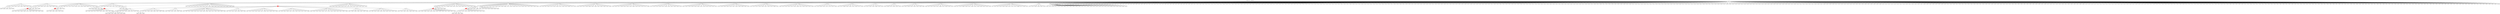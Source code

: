 digraph g {
	"55" -> "56";
	"56" [label="24"];
	"52" -> "53";
	"53" [color=indianred1, style=filled, label="20"];
	"51" -> "52";
	"52" [label="26"];
	"44" -> "45";
	"45" [color=indianred1, style=filled, label="33"];
	"43" -> "44";
	"44" [label="16"];
	"38" -> "39";
	"39" [label="21"];
	"33" -> "34";
	"34" [color=indianred1, style=filled, label="46"];
	"32" -> "33";
	"33" [label="41"];
	"22" -> "23";
	"23" [label="45"];
	"19" -> "20";
	"20" [label="35"];
	"14" -> "15";
	"15" [label="37"];
	"14" -> "16";
	"16" [label="2"];
	"14" -> "17";
	"17" [label="47"];
	"14" -> "18";
	"18" [label="28"];
	"14" -> "19";
	"19" [label="7"];
	"14" -> "21";
	"21" [label="22"];
	"14" -> "22";
	"22" [label="11"];
	"14" -> "24";
	"24" [label="42"];
	"14" -> "25";
	"25" [label="3"];
	"14" -> "26";
	"26" [label="10"];
	"14" -> "27";
	"27" [label="29"];
	"13" -> "14";
	"14" [color=indianred1, style=filled, label="12"];
	"7" -> "8";
	"8" [color=indianred1, style=filled, label="36"];
	"6" -> "7";
	"7" [label="30"];
	"3" -> "4";
	"4" [label="14"];
	"2" -> "3";
	"3" [color=indianred1, style=filled, label="1"];
	"1" -> "2";
	"2" [label="40"];
	"1" -> "5";
	"5" [label="18"];
	"0" -> "1";
	"1" [label="1"];
	"0" -> "6";
	"6" [label="36"];
	"0" -> "9";
	"9" [label="43"];
	"0" -> "10";
	"10" [label="6"];
	"0" -> "11";
	"11" [label="17"];
	"0" -> "12";
	"12" [label="49"];
	"0" -> "13";
	"13" [label="12"];
	"0" -> "28";
	"28" [label="34"];
	"0" -> "29";
	"29" [label="15"];
	"0" -> "30";
	"30" [label="44"];
	"0" -> "31";
	"31" [label="4"];
	"0" -> "32";
	"32" [label="46"];
	"0" -> "35";
	"35" [label="50"];
	"0" -> "36";
	"36" [label="38"];
	"0" -> "37";
	"37" [label="8"];
	"0" -> "38";
	"38" [label="31"];
	"0" -> "40";
	"40" [label="48"];
	"0" -> "41";
	"41" [label="5"];
	"0" -> "42";
	"42" [label="23"];
	"0" -> "43";
	"43" [label="33"];
	"0" -> "46";
	"46" [label="27"];
	"0" -> "47";
	"47" [label="9"];
	"0" -> "48";
	"48" [label="39"];
	"0" -> "49";
	"49" [label="32"];
	"0" -> "50";
	"50" [label="19"];
	"0" -> "51";
	"51" [label="20"];
	"0" -> "54";
	"54" [label="25"];
	"0" -> "55";
	"55" [label="13"];
	"0" [label="germline"];
	"47" -> "cell1";
	"cell1" [shape=box];
	"21" -> "cell2";
	"cell2" [shape=box];
	"6" -> "cell3";
	"cell3" [shape=box];
	"37" -> "cell4";
	"cell4" [shape=box];
	"22" -> "cell5";
	"cell5" [shape=box];
	"19" -> "cell6";
	"cell6" [shape=box];
	"0" -> "cell7";
	"cell7" [shape=box];
	"26" -> "cell8";
	"cell8" [shape=box];
	"1" -> "cell9";
	"cell9" [shape=box];
	"0" -> "cell10";
	"cell10" [shape=box];
	"0" -> "cell11";
	"cell11" [shape=box];
	"0" -> "cell12";
	"cell12" [shape=box];
	"0" -> "cell13";
	"cell13" [shape=box];
	"0" -> "cell14";
	"cell14" [shape=box];
	"0" -> "cell15";
	"cell15" [shape=box];
	"0" -> "cell16";
	"cell16" [shape=box];
	"0" -> "cell17";
	"cell17" [shape=box];
	"0" -> "cell18";
	"cell18" [shape=box];
	"16" -> "cell19";
	"cell19" [shape=box];
	"0" -> "cell20";
	"cell20" [shape=box];
	"35" -> "cell21";
	"cell21" [shape=box];
	"9" -> "cell22";
	"cell22" [shape=box];
	"0" -> "cell23";
	"cell23" [shape=box];
	"17" -> "cell24";
	"cell24" [shape=box];
	"0" -> "cell25";
	"cell25" [shape=box];
	"0" -> "cell26";
	"cell26" [shape=box];
	"0" -> "cell27";
	"cell27" [shape=box];
	"0" -> "cell28";
	"cell28" [shape=box];
	"16" -> "cell29";
	"cell29" [shape=box];
	"49" -> "cell30";
	"cell30" [shape=box];
	"0" -> "cell31";
	"cell31" [shape=box];
	"0" -> "cell32";
	"cell32" [shape=box];
	"0" -> "cell33";
	"cell33" [shape=box];
	"47" -> "cell34";
	"cell34" [shape=box];
	"33" -> "cell35";
	"cell35" [shape=box];
	"2" -> "cell36";
	"cell36" [shape=box];
	"0" -> "cell37";
	"cell37" [shape=box];
	"38" -> "cell38";
	"cell38" [shape=box];
	"21" -> "cell39";
	"cell39" [shape=box];
	"0" -> "cell40";
	"cell40" [shape=box];
	"6" -> "cell41";
	"cell41" [shape=box];
	"18" -> "cell42";
	"cell42" [shape=box];
	"17" -> "cell43";
	"cell43" [shape=box];
	"0" -> "cell44";
	"cell44" [shape=box];
	"0" -> "cell45";
	"cell45" [shape=box];
	"42" -> "cell46";
	"cell46" [shape=box];
	"0" -> "cell47";
	"cell47" [shape=box];
	"0" -> "cell48";
	"cell48" [shape=box];
	"9" -> "cell49";
	"cell49" [shape=box];
	"0" -> "cell50";
	"cell50" [shape=box];
	"30" -> "cell51";
	"cell51" [shape=box];
	"36" -> "cell52";
	"cell52" [shape=box];
	"0" -> "cell53";
	"cell53" [shape=box];
	"0" -> "cell54";
	"cell54" [shape=box];
	"32" -> "cell55";
	"cell55" [shape=box];
	"46" -> "cell56";
	"cell56" [shape=box];
	"0" -> "cell57";
	"cell57" [shape=box];
	"22" -> "cell58";
	"cell58" [shape=box];
	"53" -> "cell59";
	"cell59" [shape=box];
	"34" -> "cell60";
	"cell60" [shape=box];
	"1" -> "cell61";
	"cell61" [shape=box];
	"0" -> "cell62";
	"cell62" [shape=box];
	"0" -> "cell63";
	"cell63" [shape=box];
	"0" -> "cell64";
	"cell64" [shape=box];
	"26" -> "cell65";
	"cell65" [shape=box];
	"0" -> "cell66";
	"cell66" [shape=box];
	"47" -> "cell67";
	"cell67" [shape=box];
	"0" -> "cell68";
	"cell68" [shape=box];
	"31" -> "cell69";
	"cell69" [shape=box];
	"54" -> "cell70";
	"cell70" [shape=box];
	"46" -> "cell71";
	"cell71" [shape=box];
	"0" -> "cell72";
	"cell72" [shape=box];
	"0" -> "cell73";
	"cell73" [shape=box];
	"0" -> "cell74";
	"cell74" [shape=box];
	"50" -> "cell75";
	"cell75" [shape=box];
	"0" -> "cell76";
	"cell76" [shape=box];
	"0" -> "cell77";
	"cell77" [shape=box];
	"0" -> "cell78";
	"cell78" [shape=box];
	"0" -> "cell79";
	"cell79" [shape=box];
	"0" -> "cell80";
	"cell80" [shape=box];
	"48" -> "cell81";
	"cell81" [shape=box];
	"0" -> "cell82";
	"cell82" [shape=box];
	"11" -> "cell83";
	"cell83" [shape=box];
	"0" -> "cell84";
	"cell84" [shape=box];
	"0" -> "cell85";
	"cell85" [shape=box];
	"43" -> "cell86";
	"cell86" [shape=box];
	"6" -> "cell87";
	"cell87" [shape=box];
	"32" -> "cell88";
	"cell88" [shape=box];
	"34" -> "cell89";
	"cell89" [shape=box];
	"43" -> "cell90";
	"cell90" [shape=box];
	"9" -> "cell91";
	"cell91" [shape=box];
	"42" -> "cell92";
	"cell92" [shape=box];
	"0" -> "cell93";
	"cell93" [shape=box];
	"0" -> "cell94";
	"cell94" [shape=box];
	"0" -> "cell95";
	"cell95" [shape=box];
	"0" -> "cell96";
	"cell96" [shape=box];
	"0" -> "cell97";
	"cell97" [shape=box];
	"0" -> "cell98";
	"cell98" [shape=box];
	"0" -> "cell99";
	"cell99" [shape=box];
	"35" -> "cell100";
	"cell100" [shape=box];
	"0" -> "cell101";
	"cell101" [shape=box];
	"45" -> "cell102";
	"cell102" [shape=box];
	"0" -> "cell103";
	"cell103" [shape=box];
	"0" -> "cell104";
	"cell104" [shape=box];
	"5" -> "cell105";
	"cell105" [shape=box];
	"29" -> "cell106";
	"cell106" [shape=box];
	"0" -> "cell107";
	"cell107" [shape=box];
	"41" -> "cell108";
	"cell108" [shape=box];
	"31" -> "cell109";
	"cell109" [shape=box];
	"0" -> "cell110";
	"cell110" [shape=box];
	"0" -> "cell111";
	"cell111" [shape=box];
	"0" -> "cell112";
	"cell112" [shape=box];
	"18" -> "cell113";
	"cell113" [shape=box];
	"0" -> "cell114";
	"cell114" [shape=box];
	"9" -> "cell115";
	"cell115" [shape=box];
	"9" -> "cell116";
	"cell116" [shape=box];
	"36" -> "cell117";
	"cell117" [shape=box];
	"46" -> "cell118";
	"cell118" [shape=box];
	"0" -> "cell119";
	"cell119" [shape=box];
	"30" -> "cell120";
	"cell120" [shape=box];
	"0" -> "cell121";
	"cell121" [shape=box];
	"49" -> "cell122";
	"cell122" [shape=box];
	"48" -> "cell123";
	"cell123" [shape=box];
	"0" -> "cell124";
	"cell124" [shape=box];
	"0" -> "cell125";
	"cell125" [shape=box];
	"32" -> "cell126";
	"cell126" [shape=box];
	"0" -> "cell127";
	"cell127" [shape=box];
	"17" -> "cell128";
	"cell128" [shape=box];
	"3" -> "cell129";
	"cell129" [shape=box];
	"27" -> "cell130";
	"cell130" [shape=box];
	"1" -> "cell131";
	"cell131" [shape=box];
	"0" -> "cell132";
	"cell132" [shape=box];
	"54" -> "cell133";
	"cell133" [shape=box];
	"44" -> "cell134";
	"cell134" [shape=box];
	"0" -> "cell135";
	"cell135" [shape=box];
	"7" -> "cell136";
	"cell136" [shape=box];
	"0" -> "cell137";
	"cell137" [shape=box];
	"0" -> "cell138";
	"cell138" [shape=box];
	"0" -> "cell139";
	"cell139" [shape=box];
	"0" -> "cell140";
	"cell140" [shape=box];
	"43" -> "cell141";
	"cell141" [shape=box];
	"0" -> "cell142";
	"cell142" [shape=box];
	"0" -> "cell143";
	"cell143" [shape=box];
	"27" -> "cell144";
	"cell144" [shape=box];
	"0" -> "cell145";
	"cell145" [shape=box];
	"0" -> "cell146";
	"cell146" [shape=box];
	"19" -> "cell147";
	"cell147" [shape=box];
	"5" -> "cell148";
	"cell148" [shape=box];
	"18" -> "cell149";
	"cell149" [shape=box];
	"0" -> "cell150";
	"cell150" [shape=box];
	"0" -> "cell151";
	"cell151" [shape=box];
	"54" -> "cell152";
	"cell152" [shape=box];
	"2" -> "cell153";
	"cell153" [shape=box];
	"0" -> "cell154";
	"cell154" [shape=box];
	"0" -> "cell155";
	"cell155" [shape=box];
	"34" -> "cell156";
	"cell156" [shape=box];
	"0" -> "cell157";
	"cell157" [shape=box];
	"0" -> "cell158";
	"cell158" [shape=box];
	"39" -> "cell159";
	"cell159" [shape=box];
	"0" -> "cell160";
	"cell160" [shape=box];
	"0" -> "cell161";
	"cell161" [shape=box];
	"0" -> "cell162";
	"cell162" [shape=box];
	"24" -> "cell163";
	"cell163" [shape=box];
	"26" -> "cell164";
	"cell164" [shape=box];
	"0" -> "cell165";
	"cell165" [shape=box];
	"0" -> "cell166";
	"cell166" [shape=box];
	"42" -> "cell167";
	"cell167" [shape=box];
	"0" -> "cell168";
	"cell168" [shape=box];
	"49" -> "cell169";
	"cell169" [shape=box];
	"12" -> "cell170";
	"cell170" [shape=box];
	"43" -> "cell171";
	"cell171" [shape=box];
	"34" -> "cell172";
	"cell172" [shape=box];
	"0" -> "cell173";
	"cell173" [shape=box];
	"0" -> "cell174";
	"cell174" [shape=box];
	"0" -> "cell175";
	"cell175" [shape=box];
	"0" -> "cell176";
	"cell176" [shape=box];
	"6" -> "cell177";
	"cell177" [shape=box];
	"0" -> "cell178";
	"cell178" [shape=box];
	"0" -> "cell179";
	"cell179" [shape=box];
	"0" -> "cell180";
	"cell180" [shape=box];
	"37" -> "cell181";
	"cell181" [shape=box];
	"0" -> "cell182";
	"cell182" [shape=box];
	"0" -> "cell183";
	"cell183" [shape=box];
	"0" -> "cell184";
	"cell184" [shape=box];
	"0" -> "cell185";
	"cell185" [shape=box];
	"23" -> "cell186";
	"cell186" [shape=box];
	"3" -> "cell187";
	"cell187" [shape=box];
	"12" -> "cell188";
	"cell188" [shape=box];
	"32" -> "cell189";
	"cell189" [shape=box];
	"53" -> "cell190";
	"cell190" [shape=box];
	"22" -> "cell191";
	"cell191" [shape=box];
	"47" -> "cell192";
	"cell192" [shape=box];
	"0" -> "cell193";
	"cell193" [shape=box];
	"12" -> "cell194";
	"cell194" [shape=box];
	"0" -> "cell195";
	"cell195" [shape=box];
	"33" -> "cell196";
	"cell196" [shape=box];
	"50" -> "cell197";
	"cell197" [shape=box];
	"0" -> "cell198";
	"cell198" [shape=box];
	"56" -> "cell199";
	"cell199" [shape=box];
	"0" -> "cell200";
	"cell200" [shape=box];
	"0" -> "cell201";
	"cell201" [shape=box];
	"38" -> "cell202";
	"cell202" [shape=box];
	"31" -> "cell203";
	"cell203" [shape=box];
	"42" -> "cell204";
	"cell204" [shape=box];
	"0" -> "cell205";
	"cell205" [shape=box];
	"23" -> "cell206";
	"cell206" [shape=box];
	"0" -> "cell207";
	"cell207" [shape=box];
	"0" -> "cell208";
	"cell208" [shape=box];
	"0" -> "cell209";
	"cell209" [shape=box];
	"0" -> "cell210";
	"cell210" [shape=box];
	"16" -> "cell211";
	"cell211" [shape=box];
	"5" -> "cell212";
	"cell212" [shape=box];
	"0" -> "cell213";
	"cell213" [shape=box];
	"8" -> "cell214";
	"cell214" [shape=box];
	"34" -> "cell215";
	"cell215" [shape=box];
	"0" -> "cell216";
	"cell216" [shape=box];
	"55" -> "cell217";
	"cell217" [shape=box];
	"43" -> "cell218";
	"cell218" [shape=box];
	"0" -> "cell219";
	"cell219" [shape=box];
	"0" -> "cell220";
	"cell220" [shape=box];
	"0" -> "cell221";
	"cell221" [shape=box];
	"15" -> "cell222";
	"cell222" [shape=box];
	"0" -> "cell223";
	"cell223" [shape=box];
	"0" -> "cell224";
	"cell224" [shape=box];
	"17" -> "cell225";
	"cell225" [shape=box];
	"0" -> "cell226";
	"cell226" [shape=box];
	"30" -> "cell227";
	"cell227" [shape=box];
	"0" -> "cell228";
	"cell228" [shape=box];
	"0" -> "cell229";
	"cell229" [shape=box];
	"0" -> "cell230";
	"cell230" [shape=box];
	"0" -> "cell231";
	"cell231" [shape=box];
	"41" -> "cell232";
	"cell232" [shape=box];
	"0" -> "cell233";
	"cell233" [shape=box];
	"54" -> "cell234";
	"cell234" [shape=box];
	"0" -> "cell235";
	"cell235" [shape=box];
	"0" -> "cell236";
	"cell236" [shape=box];
	"0" -> "cell237";
	"cell237" [shape=box];
	"0" -> "cell238";
	"cell238" [shape=box];
	"0" -> "cell239";
	"cell239" [shape=box];
	"38" -> "cell240";
	"cell240" [shape=box];
	"25" -> "cell241";
	"cell241" [shape=box];
	"0" -> "cell242";
	"cell242" [shape=box];
	"38" -> "cell243";
	"cell243" [shape=box];
	"19" -> "cell244";
	"cell244" [shape=box];
	"0" -> "cell245";
	"cell245" [shape=box];
	"0" -> "cell246";
	"cell246" [shape=box];
	"42" -> "cell247";
	"cell247" [shape=box];
	"9" -> "cell248";
	"cell248" [shape=box];
	"0" -> "cell249";
	"cell249" [shape=box];
	"56" -> "cell250";
	"cell250" [shape=box];
	"21" -> "cell251";
	"cell251" [shape=box];
	"28" -> "cell252";
	"cell252" [shape=box];
	"42" -> "cell253";
	"cell253" [shape=box];
	"30" -> "cell254";
	"cell254" [shape=box];
	"0" -> "cell255";
	"cell255" [shape=box];
	"0" -> "cell256";
	"cell256" [shape=box];
	"28" -> "cell257";
	"cell257" [shape=box];
	"11" -> "cell258";
	"cell258" [shape=box];
	"0" -> "cell259";
	"cell259" [shape=box];
	"25" -> "cell260";
	"cell260" [shape=box];
	"0" -> "cell261";
	"cell261" [shape=box];
	"0" -> "cell262";
	"cell262" [shape=box];
	"0" -> "cell263";
	"cell263" [shape=box];
	"15" -> "cell264";
	"cell264" [shape=box];
	"0" -> "cell265";
	"cell265" [shape=box];
	"10" -> "cell266";
	"cell266" [shape=box];
	"13" -> "cell267";
	"cell267" [shape=box];
	"0" -> "cell268";
	"cell268" [shape=box];
	"41" -> "cell269";
	"cell269" [shape=box];
	"53" -> "cell270";
	"cell270" [shape=box];
	"49" -> "cell271";
	"cell271" [shape=box];
	"0" -> "cell272";
	"cell272" [shape=box];
	"0" -> "cell273";
	"cell273" [shape=box];
	"42" -> "cell274";
	"cell274" [shape=box];
	"0" -> "cell275";
	"cell275" [shape=box];
	"0" -> "cell276";
	"cell276" [shape=box];
	"11" -> "cell277";
	"cell277" [shape=box];
	"3" -> "cell278";
	"cell278" [shape=box];
	"51" -> "cell279";
	"cell279" [shape=box];
	"0" -> "cell280";
	"cell280" [shape=box];
	"32" -> "cell281";
	"cell281" [shape=box];
	"28" -> "cell282";
	"cell282" [shape=box];
	"49" -> "cell283";
	"cell283" [shape=box];
	"0" -> "cell284";
	"cell284" [shape=box];
	"21" -> "cell285";
	"cell285" [shape=box];
	"0" -> "cell286";
	"cell286" [shape=box];
	"0" -> "cell287";
	"cell287" [shape=box];
	"25" -> "cell288";
	"cell288" [shape=box];
	"0" -> "cell289";
	"cell289" [shape=box];
	"50" -> "cell290";
	"cell290" [shape=box];
	"27" -> "cell291";
	"cell291" [shape=box];
	"0" -> "cell292";
	"cell292" [shape=box];
	"0" -> "cell293";
	"cell293" [shape=box];
	"40" -> "cell294";
	"cell294" [shape=box];
	"46" -> "cell295";
	"cell295" [shape=box];
	"6" -> "cell296";
	"cell296" [shape=box];
	"23" -> "cell297";
	"cell297" [shape=box];
	"0" -> "cell298";
	"cell298" [shape=box];
	"9" -> "cell299";
	"cell299" [shape=box];
	"0" -> "cell300";
	"cell300" [shape=box];
	"31" -> "cell301";
	"cell301" [shape=box];
	"32" -> "cell302";
	"cell302" [shape=box];
	"28" -> "cell303";
	"cell303" [shape=box];
	"30" -> "cell304";
	"cell304" [shape=box];
	"0" -> "cell305";
	"cell305" [shape=box];
	"0" -> "cell306";
	"cell306" [shape=box];
	"0" -> "cell307";
	"cell307" [shape=box];
	"0" -> "cell308";
	"cell308" [shape=box];
	"26" -> "cell309";
	"cell309" [shape=box];
	"0" -> "cell310";
	"cell310" [shape=box];
	"0" -> "cell311";
	"cell311" [shape=box];
	"0" -> "cell312";
	"cell312" [shape=box];
	"0" -> "cell313";
	"cell313" [shape=box];
	"33" -> "cell314";
	"cell314" [shape=box];
	"0" -> "cell315";
	"cell315" [shape=box];
	"0" -> "cell316";
	"cell316" [shape=box];
	"0" -> "cell317";
	"cell317" [shape=box];
	"0" -> "cell318";
	"cell318" [shape=box];
	"0" -> "cell319";
	"cell319" [shape=box];
	"55" -> "cell320";
	"cell320" [shape=box];
	"30" -> "cell321";
	"cell321" [shape=box];
	"0" -> "cell322";
	"cell322" [shape=box];
	"0" -> "cell323";
	"cell323" [shape=box];
	"13" -> "cell324";
	"cell324" [shape=box];
	"0" -> "cell325";
	"cell325" [shape=box];
	"28" -> "cell326";
	"cell326" [shape=box];
	"0" -> "cell327";
	"cell327" [shape=box];
	"0" -> "cell328";
	"cell328" [shape=box];
	"10" -> "cell329";
	"cell329" [shape=box];
	"0" -> "cell330";
	"cell330" [shape=box];
	"15" -> "cell331";
	"cell331" [shape=box];
	"0" -> "cell332";
	"cell332" [shape=box];
	"36" -> "cell333";
	"cell333" [shape=box];
	"0" -> "cell334";
	"cell334" [shape=box];
	"0" -> "cell335";
	"cell335" [shape=box];
	"52" -> "cell336";
	"cell336" [shape=box];
	"1" -> "cell337";
	"cell337" [shape=box];
	"0" -> "cell338";
	"cell338" [shape=box];
	"0" -> "cell339";
	"cell339" [shape=box];
	"0" -> "cell340";
	"cell340" [shape=box];
	"27" -> "cell341";
	"cell341" [shape=box];
	"0" -> "cell342";
	"cell342" [shape=box];
	"0" -> "cell343";
	"cell343" [shape=box];
	"0" -> "cell344";
	"cell344" [shape=box];
	"0" -> "cell345";
	"cell345" [shape=box];
	"0" -> "cell346";
	"cell346" [shape=box];
	"13" -> "cell347";
	"cell347" [shape=box];
	"0" -> "cell348";
	"cell348" [shape=box];
	"47" -> "cell349";
	"cell349" [shape=box];
	"12" -> "cell350";
	"cell350" [shape=box];
	"8" -> "cell351";
	"cell351" [shape=box];
	"37" -> "cell352";
	"cell352" [shape=box];
	"50" -> "cell353";
	"cell353" [shape=box];
	"0" -> "cell354";
	"cell354" [shape=box];
	"0" -> "cell355";
	"cell355" [shape=box];
	"26" -> "cell356";
	"cell356" [shape=box];
	"0" -> "cell357";
	"cell357" [shape=box];
	"46" -> "cell358";
	"cell358" [shape=box];
	"0" -> "cell359";
	"cell359" [shape=box];
	"0" -> "cell360";
	"cell360" [shape=box];
	"0" -> "cell361";
	"cell361" [shape=box];
	"36" -> "cell362";
	"cell362" [shape=box];
	"27" -> "cell363";
	"cell363" [shape=box];
	"43" -> "cell364";
	"cell364" [shape=box];
	"0" -> "cell365";
	"cell365" [shape=box];
	"3" -> "cell366";
	"cell366" [shape=box];
	"0" -> "cell367";
	"cell367" [shape=box];
	"11" -> "cell368";
	"cell368" [shape=box];
	"0" -> "cell369";
	"cell369" [shape=box];
	"22" -> "cell370";
	"cell370" [shape=box];
	"0" -> "cell371";
	"cell371" [shape=box];
	"0" -> "cell372";
	"cell372" [shape=box];
	"12" -> "cell373";
	"cell373" [shape=box];
	"31" -> "cell374";
	"cell374" [shape=box];
	"1" -> "cell375";
	"cell375" [shape=box];
	"0" -> "cell376";
	"cell376" [shape=box];
	"9" -> "cell377";
	"cell377" [shape=box];
	"11" -> "cell378";
	"cell378" [shape=box];
	"7" -> "cell379";
	"cell379" [shape=box];
	"0" -> "cell380";
	"cell380" [shape=box];
	"0" -> "cell381";
	"cell381" [shape=box];
	"16" -> "cell382";
	"cell382" [shape=box];
	"48" -> "cell383";
	"cell383" [shape=box];
	"0" -> "cell384";
	"cell384" [shape=box];
	"0" -> "cell385";
	"cell385" [shape=box];
	"0" -> "cell386";
	"cell386" [shape=box];
	"31" -> "cell387";
	"cell387" [shape=box];
	"51" -> "cell388";
	"cell388" [shape=box];
	"6" -> "cell389";
	"cell389" [shape=box];
	"6" -> "cell390";
	"cell390" [shape=box];
	"0" -> "cell391";
	"cell391" [shape=box];
	"36" -> "cell392";
	"cell392" [shape=box];
	"47" -> "cell393";
	"cell393" [shape=box];
	"11" -> "cell394";
	"cell394" [shape=box];
	"51" -> "cell395";
	"cell395" [shape=box];
	"0" -> "cell396";
	"cell396" [shape=box];
	"0" -> "cell397";
	"cell397" [shape=box];
	"8" -> "cell398";
	"cell398" [shape=box];
	"1" -> "cell399";
	"cell399" [shape=box];
	"0" -> "cell400";
	"cell400" [shape=box];
	"0" -> "cell401";
	"cell401" [shape=box];
	"36" -> "cell402";
	"cell402" [shape=box];
	"31" -> "cell403";
	"cell403" [shape=box];
	"54" -> "cell404";
	"cell404" [shape=box];
	"0" -> "cell405";
	"cell405" [shape=box];
	"39" -> "cell406";
	"cell406" [shape=box];
	"35" -> "cell407";
	"cell407" [shape=box];
	"8" -> "cell408";
	"cell408" [shape=box];
	"0" -> "cell409";
	"cell409" [shape=box];
	"0" -> "cell410";
	"cell410" [shape=box];
	"21" -> "cell411";
	"cell411" [shape=box];
	"0" -> "cell412";
	"cell412" [shape=box];
	"34" -> "cell413";
	"cell413" [shape=box];
	"0" -> "cell414";
	"cell414" [shape=box];
	"0" -> "cell415";
	"cell415" [shape=box];
	"0" -> "cell416";
	"cell416" [shape=box];
	"31" -> "cell417";
	"cell417" [shape=box];
	"0" -> "cell418";
	"cell418" [shape=box];
	"0" -> "cell419";
	"cell419" [shape=box];
	"32" -> "cell420";
	"cell420" [shape=box];
	"32" -> "cell421";
	"cell421" [shape=box];
	"0" -> "cell422";
	"cell422" [shape=box];
	"0" -> "cell423";
	"cell423" [shape=box];
	"0" -> "cell424";
	"cell424" [shape=box];
	"0" -> "cell425";
	"cell425" [shape=box];
	"0" -> "cell426";
	"cell426" [shape=box];
	"0" -> "cell427";
	"cell427" [shape=box];
	"17" -> "cell428";
	"cell428" [shape=box];
	"18" -> "cell429";
	"cell429" [shape=box];
	"0" -> "cell430";
	"cell430" [shape=box];
	"0" -> "cell431";
	"cell431" [shape=box];
	"34" -> "cell432";
	"cell432" [shape=box];
	"11" -> "cell433";
	"cell433" [shape=box];
	"0" -> "cell434";
	"cell434" [shape=box];
	"0" -> "cell435";
	"cell435" [shape=box];
	"0" -> "cell436";
	"cell436" [shape=box];
	"0" -> "cell437";
	"cell437" [shape=box];
	"11" -> "cell438";
	"cell438" [shape=box];
	"0" -> "cell439";
	"cell439" [shape=box];
	"0" -> "cell440";
	"cell440" [shape=box];
	"0" -> "cell441";
	"cell441" [shape=box];
	"0" -> "cell442";
	"cell442" [shape=box];
	"0" -> "cell443";
	"cell443" [shape=box];
	"47" -> "cell444";
	"cell444" [shape=box];
	"0" -> "cell445";
	"cell445" [shape=box];
	"0" -> "cell446";
	"cell446" [shape=box];
	"0" -> "cell447";
	"cell447" [shape=box];
	"41" -> "cell448";
	"cell448" [shape=box];
	"0" -> "cell449";
	"cell449" [shape=box];
	"0" -> "cell450";
	"cell450" [shape=box];
	"0" -> "cell451";
	"cell451" [shape=box];
	"0" -> "cell452";
	"cell452" [shape=box];
	"0" -> "cell453";
	"cell453" [shape=box];
	"6" -> "cell454";
	"cell454" [shape=box];
	"16" -> "cell455";
	"cell455" [shape=box];
	"23" -> "cell456";
	"cell456" [shape=box];
	"0" -> "cell457";
	"cell457" [shape=box];
	"18" -> "cell458";
	"cell458" [shape=box];
	"29" -> "cell459";
	"cell459" [shape=box];
	"0" -> "cell460";
	"cell460" [shape=box];
	"10" -> "cell461";
	"cell461" [shape=box];
	"37" -> "cell462";
	"cell462" [shape=box];
	"0" -> "cell463";
	"cell463" [shape=box];
	"0" -> "cell464";
	"cell464" [shape=box];
	"3" -> "cell465";
	"cell465" [shape=box];
	"22" -> "cell466";
	"cell466" [shape=box];
	"0" -> "cell467";
	"cell467" [shape=box];
	"54" -> "cell468";
	"cell468" [shape=box];
	"34" -> "cell469";
	"cell469" [shape=box];
	"16" -> "cell470";
	"cell470" [shape=box];
	"18" -> "cell471";
	"cell471" [shape=box];
	"21" -> "cell472";
	"cell472" [shape=box];
	"43" -> "cell473";
	"cell473" [shape=box];
	"47" -> "cell474";
	"cell474" [shape=box];
	"0" -> "cell475";
	"cell475" [shape=box];
	"51" -> "cell476";
	"cell476" [shape=box];
	"47" -> "cell477";
	"cell477" [shape=box];
	"0" -> "cell478";
	"cell478" [shape=box];
	"0" -> "cell479";
	"cell479" [shape=box];
	"0" -> "cell480";
	"cell480" [shape=box];
	"24" -> "cell481";
	"cell481" [shape=box];
	"0" -> "cell482";
	"cell482" [shape=box];
	"0" -> "cell483";
	"cell483" [shape=box];
	"8" -> "cell484";
	"cell484" [shape=box];
	"0" -> "cell485";
	"cell485" [shape=box];
	"11" -> "cell486";
	"cell486" [shape=box];
	"0" -> "cell487";
	"cell487" [shape=box];
	"48" -> "cell488";
	"cell488" [shape=box];
	"49" -> "cell489";
	"cell489" [shape=box];
	"41" -> "cell490";
	"cell490" [shape=box];
	"0" -> "cell491";
	"cell491" [shape=box];
	"0" -> "cell492";
	"cell492" [shape=box];
	"8" -> "cell493";
	"cell493" [shape=box];
	"50" -> "cell494";
	"cell494" [shape=box];
	"0" -> "cell495";
	"cell495" [shape=box];
	"53" -> "cell496";
	"cell496" [shape=box];
	"32" -> "cell497";
	"cell497" [shape=box];
	"37" -> "cell498";
	"cell498" [shape=box];
	"10" -> "cell499";
	"cell499" [shape=box];
	"9" -> "cell500";
	"cell500" [shape=box];
	"15" -> "cell501";
	"cell501" [shape=box];
	"0" -> "cell502";
	"cell502" [shape=box];
	"26" -> "cell503";
	"cell503" [shape=box];
	"45" -> "cell504";
	"cell504" [shape=box];
	"8" -> "cell505";
	"cell505" [shape=box];
	"42" -> "cell506";
	"cell506" [shape=box];
	"0" -> "cell507";
	"cell507" [shape=box];
	"0" -> "cell508";
	"cell508" [shape=box];
	"18" -> "cell509";
	"cell509" [shape=box];
	"0" -> "cell510";
	"cell510" [shape=box];
	"0" -> "cell511";
	"cell511" [shape=box];
	"0" -> "cell512";
	"cell512" [shape=box];
	"21" -> "cell513";
	"cell513" [shape=box];
	"24" -> "cell514";
	"cell514" [shape=box];
	"0" -> "cell515";
	"cell515" [shape=box];
	"0" -> "cell516";
	"cell516" [shape=box];
	"0" -> "cell517";
	"cell517" [shape=box];
	"9" -> "cell518";
	"cell518" [shape=box];
	"0" -> "cell519";
	"cell519" [shape=box];
	"0" -> "cell520";
	"cell520" [shape=box];
	"0" -> "cell521";
	"cell521" [shape=box];
	"55" -> "cell522";
	"cell522" [shape=box];
	"13" -> "cell523";
	"cell523" [shape=box];
	"51" -> "cell524";
	"cell524" [shape=box];
	"17" -> "cell525";
	"cell525" [shape=box];
	"50" -> "cell526";
	"cell526" [shape=box];
	"52" -> "cell527";
	"cell527" [shape=box];
	"3" -> "cell528";
	"cell528" [shape=box];
	"10" -> "cell529";
	"cell529" [shape=box];
	"0" -> "cell530";
	"cell530" [shape=box];
	"34" -> "cell531";
	"cell531" [shape=box];
	"43" -> "cell532";
	"cell532" [shape=box];
	"41" -> "cell533";
	"cell533" [shape=box];
	"1" -> "cell534";
	"cell534" [shape=box];
	"50" -> "cell535";
	"cell535" [shape=box];
	"28" -> "cell536";
	"cell536" [shape=box];
	"0" -> "cell537";
	"cell537" [shape=box];
	"0" -> "cell538";
	"cell538" [shape=box];
	"0" -> "cell539";
	"cell539" [shape=box];
	"19" -> "cell540";
	"cell540" [shape=box];
	"0" -> "cell541";
	"cell541" [shape=box];
	"0" -> "cell542";
	"cell542" [shape=box];
	"0" -> "cell543";
	"cell543" [shape=box];
	"0" -> "cell544";
	"cell544" [shape=box];
	"0" -> "cell545";
	"cell545" [shape=box];
	"20" -> "cell546";
	"cell546" [shape=box];
	"46" -> "cell547";
	"cell547" [shape=box];
	"0" -> "cell548";
	"cell548" [shape=box];
	"0" -> "cell549";
	"cell549" [shape=box];
	"0" -> "cell550";
	"cell550" [shape=box];
	"0" -> "cell551";
	"cell551" [shape=box];
	"30" -> "cell552";
	"cell552" [shape=box];
	"16" -> "cell553";
	"cell553" [shape=box];
	"0" -> "cell554";
	"cell554" [shape=box];
	"0" -> "cell555";
	"cell555" [shape=box];
	"17" -> "cell556";
	"cell556" [shape=box];
	"0" -> "cell557";
	"cell557" [shape=box];
	"0" -> "cell558";
	"cell558" [shape=box];
	"46" -> "cell559";
	"cell559" [shape=box];
	"0" -> "cell560";
	"cell560" [shape=box];
	"3" -> "cell561";
	"cell561" [shape=box];
	"0" -> "cell562";
	"cell562" [shape=box];
	"32" -> "cell563";
	"cell563" [shape=box];
	"29" -> "cell564";
	"cell564" [shape=box];
	"53" -> "cell565";
	"cell565" [shape=box];
	"8" -> "cell566";
	"cell566" [shape=box];
	"45" -> "cell567";
	"cell567" [shape=box];
	"0" -> "cell568";
	"cell568" [shape=box];
	"26" -> "cell569";
	"cell569" [shape=box];
	"0" -> "cell570";
	"cell570" [shape=box];
	"0" -> "cell571";
	"cell571" [shape=box];
	"0" -> "cell572";
	"cell572" [shape=box];
	"0" -> "cell573";
	"cell573" [shape=box];
	"18" -> "cell574";
	"cell574" [shape=box];
	"0" -> "cell575";
	"cell575" [shape=box];
	"0" -> "cell576";
	"cell576" [shape=box];
	"0" -> "cell577";
	"cell577" [shape=box];
	"38" -> "cell578";
	"cell578" [shape=box];
	"0" -> "cell579";
	"cell579" [shape=box];
	"0" -> "cell580";
	"cell580" [shape=box];
	"0" -> "cell581";
	"cell581" [shape=box];
	"0" -> "cell582";
	"cell582" [shape=box];
	"6" -> "cell583";
	"cell583" [shape=box];
	"0" -> "cell584";
	"cell584" [shape=box];
	"0" -> "cell585";
	"cell585" [shape=box];
	"12" -> "cell586";
	"cell586" [shape=box];
	"0" -> "cell587";
	"cell587" [shape=box];
	"0" -> "cell588";
	"cell588" [shape=box];
	"43" -> "cell589";
	"cell589" [shape=box];
	"1" -> "cell590";
	"cell590" [shape=box];
	"1" -> "cell591";
	"cell591" [shape=box];
	"18" -> "cell592";
	"cell592" [shape=box];
	"0" -> "cell593";
	"cell593" [shape=box];
	"0" -> "cell594";
	"cell594" [shape=box];
	"0" -> "cell595";
	"cell595" [shape=box];
	"36" -> "cell596";
	"cell596" [shape=box];
	"0" -> "cell597";
	"cell597" [shape=box];
	"0" -> "cell598";
	"cell598" [shape=box];
	"0" -> "cell599";
	"cell599" [shape=box];
	"0" -> "cell600";
	"cell600" [shape=box];
	"0" -> "cell601";
	"cell601" [shape=box];
	"10" -> "cell602";
	"cell602" [shape=box];
	"4" -> "cell603";
	"cell603" [shape=box];
	"0" -> "cell604";
	"cell604" [shape=box];
	"39" -> "cell605";
	"cell605" [shape=box];
	"0" -> "cell606";
	"cell606" [shape=box];
	"0" -> "cell607";
	"cell607" [shape=box];
	"19" -> "cell608";
	"cell608" [shape=box];
	"0" -> "cell609";
	"cell609" [shape=box];
	"2" -> "cell610";
	"cell610" [shape=box];
	"52" -> "cell611";
	"cell611" [shape=box];
	"24" -> "cell612";
	"cell612" [shape=box];
	"0" -> "cell613";
	"cell613" [shape=box];
	"11" -> "cell614";
	"cell614" [shape=box];
	"0" -> "cell615";
	"cell615" [shape=box];
	"0" -> "cell616";
	"cell616" [shape=box];
	"1" -> "cell617";
	"cell617" [shape=box];
	"0" -> "cell618";
	"cell618" [shape=box];
	"0" -> "cell619";
	"cell619" [shape=box];
	"0" -> "cell620";
	"cell620" [shape=box];
	"0" -> "cell621";
	"cell621" [shape=box];
	"1" -> "cell622";
	"cell622" [shape=box];
	"54" -> "cell623";
	"cell623" [shape=box];
	"0" -> "cell624";
	"cell624" [shape=box];
	"9" -> "cell625";
	"cell625" [shape=box];
	"44" -> "cell626";
	"cell626" [shape=box];
	"28" -> "cell627";
	"cell627" [shape=box];
	"12" -> "cell628";
	"cell628" [shape=box];
	"16" -> "cell629";
	"cell629" [shape=box];
	"0" -> "cell630";
	"cell630" [shape=box];
	"12" -> "cell631";
	"cell631" [shape=box];
	"0" -> "cell632";
	"cell632" [shape=box];
	"12" -> "cell633";
	"cell633" [shape=box];
	"8" -> "cell634";
	"cell634" [shape=box];
	"0" -> "cell635";
	"cell635" [shape=box];
	"41" -> "cell636";
	"cell636" [shape=box];
	"46" -> "cell637";
	"cell637" [shape=box];
	"0" -> "cell638";
	"cell638" [shape=box];
	"0" -> "cell639";
	"cell639" [shape=box];
	"37" -> "cell640";
	"cell640" [shape=box];
	"8" -> "cell641";
	"cell641" [shape=box];
	"49" -> "cell642";
	"cell642" [shape=box];
	"0" -> "cell643";
	"cell643" [shape=box];
	"29" -> "cell644";
	"cell644" [shape=box];
	"42" -> "cell645";
	"cell645" [shape=box];
	"0" -> "cell646";
	"cell646" [shape=box];
	"35" -> "cell647";
	"cell647" [shape=box];
	"0" -> "cell648";
	"cell648" [shape=box];
	"0" -> "cell649";
	"cell649" [shape=box];
	"0" -> "cell650";
	"cell650" [shape=box];
	"51" -> "cell651";
	"cell651" [shape=box];
	"0" -> "cell652";
	"cell652" [shape=box];
	"6" -> "cell653";
	"cell653" [shape=box];
	"0" -> "cell654";
	"cell654" [shape=box];
	"8" -> "cell655";
	"cell655" [shape=box];
	"54" -> "cell656";
	"cell656" [shape=box];
	"19" -> "cell657";
	"cell657" [shape=box];
	"16" -> "cell658";
	"cell658" [shape=box];
	"15" -> "cell659";
	"cell659" [shape=box];
	"0" -> "cell660";
	"cell660" [shape=box];
	"0" -> "cell661";
	"cell661" [shape=box];
	"0" -> "cell662";
	"cell662" [shape=box];
	"0" -> "cell663";
	"cell663" [shape=box];
	"0" -> "cell664";
	"cell664" [shape=box];
	"0" -> "cell665";
	"cell665" [shape=box];
	"0" -> "cell666";
	"cell666" [shape=box];
	"0" -> "cell667";
	"cell667" [shape=box];
	"1" -> "cell668";
	"cell668" [shape=box];
	"0" -> "cell669";
	"cell669" [shape=box];
	"56" -> "cell670";
	"cell670" [shape=box];
	"1" -> "cell671";
	"cell671" [shape=box];
	"5" -> "cell672";
	"cell672" [shape=box];
	"0" -> "cell673";
	"cell673" [shape=box];
	"18" -> "cell674";
	"cell674" [shape=box];
	"0" -> "cell675";
	"cell675" [shape=box];
	"45" -> "cell676";
	"cell676" [shape=box];
	"0" -> "cell677";
	"cell677" [shape=box];
	"0" -> "cell678";
	"cell678" [shape=box];
	"0" -> "cell679";
	"cell679" [shape=box];
	"0" -> "cell680";
	"cell680" [shape=box];
	"0" -> "cell681";
	"cell681" [shape=box];
	"0" -> "cell682";
	"cell682" [shape=box];
	"46" -> "cell683";
	"cell683" [shape=box];
	"25" -> "cell684";
	"cell684" [shape=box];
	"0" -> "cell685";
	"cell685" [shape=box];
	"46" -> "cell686";
	"cell686" [shape=box];
	"24" -> "cell687";
	"cell687" [shape=box];
	"10" -> "cell688";
	"cell688" [shape=box];
	"47" -> "cell689";
	"cell689" [shape=box];
	"0" -> "cell690";
	"cell690" [shape=box];
	"0" -> "cell691";
	"cell691" [shape=box];
	"16" -> "cell692";
	"cell692" [shape=box];
	"0" -> "cell693";
	"cell693" [shape=box];
	"12" -> "cell694";
	"cell694" [shape=box];
	"34" -> "cell695";
	"cell695" [shape=box];
	"40" -> "cell696";
	"cell696" [shape=box];
	"32" -> "cell697";
	"cell697" [shape=box];
	"43" -> "cell698";
	"cell698" [shape=box];
	"0" -> "cell699";
	"cell699" [shape=box];
	"0" -> "cell700";
	"cell700" [shape=box];
	"35" -> "cell701";
	"cell701" [shape=box];
	"42" -> "cell702";
	"cell702" [shape=box];
	"0" -> "cell703";
	"cell703" [shape=box];
	"0" -> "cell704";
	"cell704" [shape=box];
	"32" -> "cell705";
	"cell705" [shape=box];
	"13" -> "cell706";
	"cell706" [shape=box];
	"0" -> "cell707";
	"cell707" [shape=box];
	"28" -> "cell708";
	"cell708" [shape=box];
	"23" -> "cell709";
	"cell709" [shape=box];
	"0" -> "cell710";
	"cell710" [shape=box];
	"0" -> "cell711";
	"cell711" [shape=box];
	"53" -> "cell712";
	"cell712" [shape=box];
	"44" -> "cell713";
	"cell713" [shape=box];
	"0" -> "cell714";
	"cell714" [shape=box];
	"21" -> "cell715";
	"cell715" [shape=box];
	"35" -> "cell716";
	"cell716" [shape=box];
	"0" -> "cell717";
	"cell717" [shape=box];
	"1" -> "cell718";
	"cell718" [shape=box];
	"0" -> "cell719";
	"cell719" [shape=box];
	"32" -> "cell720";
	"cell720" [shape=box];
	"48" -> "cell721";
	"cell721" [shape=box];
	"6" -> "cell722";
	"cell722" [shape=box];
	"48" -> "cell723";
	"cell723" [shape=box];
	"0" -> "cell724";
	"cell724" [shape=box];
	"55" -> "cell725";
	"cell725" [shape=box];
	"46" -> "cell726";
	"cell726" [shape=box];
	"21" -> "cell727";
	"cell727" [shape=box];
	"0" -> "cell728";
	"cell728" [shape=box];
	"39" -> "cell729";
	"cell729" [shape=box];
	"0" -> "cell730";
	"cell730" [shape=box];
	"32" -> "cell731";
	"cell731" [shape=box];
	"30" -> "cell732";
	"cell732" [shape=box];
	"0" -> "cell733";
	"cell733" [shape=box];
	"0" -> "cell734";
	"cell734" [shape=box];
	"0" -> "cell735";
	"cell735" [shape=box];
	"0" -> "cell736";
	"cell736" [shape=box];
	"0" -> "cell737";
	"cell737" [shape=box];
	"0" -> "cell738";
	"cell738" [shape=box];
	"0" -> "cell739";
	"cell739" [shape=box];
	"0" -> "cell740";
	"cell740" [shape=box];
	"16" -> "cell741";
	"cell741" [shape=box];
	"9" -> "cell742";
	"cell742" [shape=box];
	"0" -> "cell743";
	"cell743" [shape=box];
	"0" -> "cell744";
	"cell744" [shape=box];
	"56" -> "cell745";
	"cell745" [shape=box];
	"11" -> "cell746";
	"cell746" [shape=box];
	"0" -> "cell747";
	"cell747" [shape=box];
	"13" -> "cell748";
	"cell748" [shape=box];
	"0" -> "cell749";
	"cell749" [shape=box];
	"0" -> "cell750";
	"cell750" [shape=box];
	"22" -> "cell751";
	"cell751" [shape=box];
	"0" -> "cell752";
	"cell752" [shape=box];
	"29" -> "cell753";
	"cell753" [shape=box];
	"40" -> "cell754";
	"cell754" [shape=box];
	"0" -> "cell755";
	"cell755" [shape=box];
	"0" -> "cell756";
	"cell756" [shape=box];
	"49" -> "cell757";
	"cell757" [shape=box];
	"12" -> "cell758";
	"cell758" [shape=box];
	"0" -> "cell759";
	"cell759" [shape=box];
	"0" -> "cell760";
	"cell760" [shape=box];
	"0" -> "cell761";
	"cell761" [shape=box];
	"0" -> "cell762";
	"cell762" [shape=box];
	"37" -> "cell763";
	"cell763" [shape=box];
	"13" -> "cell764";
	"cell764" [shape=box];
	"0" -> "cell765";
	"cell765" [shape=box];
	"0" -> "cell766";
	"cell766" [shape=box];
	"3" -> "cell767";
	"cell767" [shape=box];
	"22" -> "cell768";
	"cell768" [shape=box];
	"45" -> "cell769";
	"cell769" [shape=box];
	"0" -> "cell770";
	"cell770" [shape=box];
	"47" -> "cell771";
	"cell771" [shape=box];
	"11" -> "cell772";
	"cell772" [shape=box];
	"43" -> "cell773";
	"cell773" [shape=box];
	"24" -> "cell774";
	"cell774" [shape=box];
	"0" -> "cell775";
	"cell775" [shape=box];
	"6" -> "cell776";
	"cell776" [shape=box];
	"0" -> "cell777";
	"cell777" [shape=box];
	"0" -> "cell778";
	"cell778" [shape=box];
	"0" -> "cell779";
	"cell779" [shape=box];
	"0" -> "cell780";
	"cell780" [shape=box];
	"36" -> "cell781";
	"cell781" [shape=box];
	"26" -> "cell782";
	"cell782" [shape=box];
	"0" -> "cell783";
	"cell783" [shape=box];
	"7" -> "cell784";
	"cell784" [shape=box];
	"28" -> "cell785";
	"cell785" [shape=box];
	"0" -> "cell786";
	"cell786" [shape=box];
	"24" -> "cell787";
	"cell787" [shape=box];
	"38" -> "cell788";
	"cell788" [shape=box];
	"4" -> "cell789";
	"cell789" [shape=box];
	"0" -> "cell790";
	"cell790" [shape=box];
	"0" -> "cell791";
	"cell791" [shape=box];
	"21" -> "cell792";
	"cell792" [shape=box];
	"0" -> "cell793";
	"cell793" [shape=box];
	"0" -> "cell794";
	"cell794" [shape=box];
	"23" -> "cell795";
	"cell795" [shape=box];
	"0" -> "cell796";
	"cell796" [shape=box];
	"0" -> "cell797";
	"cell797" [shape=box];
	"0" -> "cell798";
	"cell798" [shape=box];
	"36" -> "cell799";
	"cell799" [shape=box];
	"0" -> "cell800";
	"cell800" [shape=box];
	"16" -> "cell801";
	"cell801" [shape=box];
	"43" -> "cell802";
	"cell802" [shape=box];
	"0" -> "cell803";
	"cell803" [shape=box];
	"53" -> "cell804";
	"cell804" [shape=box];
	"0" -> "cell805";
	"cell805" [shape=box];
	"0" -> "cell806";
	"cell806" [shape=box];
	"25" -> "cell807";
	"cell807" [shape=box];
	"0" -> "cell808";
	"cell808" [shape=box];
	"40" -> "cell809";
	"cell809" [shape=box];
	"45" -> "cell810";
	"cell810" [shape=box];
	"0" -> "cell811";
	"cell811" [shape=box];
	"0" -> "cell812";
	"cell812" [shape=box];
	"0" -> "cell813";
	"cell813" [shape=box];
	"0" -> "cell814";
	"cell814" [shape=box];
	"24" -> "cell815";
	"cell815" [shape=box];
	"13" -> "cell816";
	"cell816" [shape=box];
	"0" -> "cell817";
	"cell817" [shape=box];
	"56" -> "cell818";
	"cell818" [shape=box];
	"53" -> "cell819";
	"cell819" [shape=box];
	"0" -> "cell820";
	"cell820" [shape=box];
	"0" -> "cell821";
	"cell821" [shape=box];
	"4" -> "cell822";
	"cell822" [shape=box];
	"55" -> "cell823";
	"cell823" [shape=box];
	"0" -> "cell824";
	"cell824" [shape=box];
	"28" -> "cell825";
	"cell825" [shape=box];
	"0" -> "cell826";
	"cell826" [shape=box];
	"29" -> "cell827";
	"cell827" [shape=box];
	"0" -> "cell828";
	"cell828" [shape=box];
	"0" -> "cell829";
	"cell829" [shape=box];
	"1" -> "cell830";
	"cell830" [shape=box];
	"10" -> "cell831";
	"cell831" [shape=box];
	"0" -> "cell832";
	"cell832" [shape=box];
	"24" -> "cell833";
	"cell833" [shape=box];
	"0" -> "cell834";
	"cell834" [shape=box];
	"26" -> "cell835";
	"cell835" [shape=box];
	"0" -> "cell836";
	"cell836" [shape=box];
	"0" -> "cell837";
	"cell837" [shape=box];
	"0" -> "cell838";
	"cell838" [shape=box];
	"0" -> "cell839";
	"cell839" [shape=box];
	"0" -> "cell840";
	"cell840" [shape=box];
	"0" -> "cell841";
	"cell841" [shape=box];
	"0" -> "cell842";
	"cell842" [shape=box];
	"29" -> "cell843";
	"cell843" [shape=box];
	"13" -> "cell844";
	"cell844" [shape=box];
	"0" -> "cell845";
	"cell845" [shape=box];
	"0" -> "cell846";
	"cell846" [shape=box];
	"35" -> "cell847";
	"cell847" [shape=box];
	"28" -> "cell848";
	"cell848" [shape=box];
	"0" -> "cell849";
	"cell849" [shape=box];
	"29" -> "cell850";
	"cell850" [shape=box];
	"53" -> "cell851";
	"cell851" [shape=box];
	"32" -> "cell852";
	"cell852" [shape=box];
	"47" -> "cell853";
	"cell853" [shape=box];
	"5" -> "cell854";
	"cell854" [shape=box];
	"0" -> "cell855";
	"cell855" [shape=box];
	"46" -> "cell856";
	"cell856" [shape=box];
	"0" -> "cell857";
	"cell857" [shape=box];
	"46" -> "cell858";
	"cell858" [shape=box];
	"0" -> "cell859";
	"cell859" [shape=box];
	"0" -> "cell860";
	"cell860" [shape=box];
	"0" -> "cell861";
	"cell861" [shape=box];
	"55" -> "cell862";
	"cell862" [shape=box];
	"0" -> "cell863";
	"cell863" [shape=box];
	"0" -> "cell864";
	"cell864" [shape=box];
	"51" -> "cell865";
	"cell865" [shape=box];
	"0" -> "cell866";
	"cell866" [shape=box];
	"0" -> "cell867";
	"cell867" [shape=box];
	"2" -> "cell868";
	"cell868" [shape=box];
	"0" -> "cell869";
	"cell869" [shape=box];
	"0" -> "cell870";
	"cell870" [shape=box];
	"47" -> "cell871";
	"cell871" [shape=box];
	"3" -> "cell872";
	"cell872" [shape=box];
	"49" -> "cell873";
	"cell873" [shape=box];
	"0" -> "cell874";
	"cell874" [shape=box];
	"20" -> "cell875";
	"cell875" [shape=box];
	"31" -> "cell876";
	"cell876" [shape=box];
	"0" -> "cell877";
	"cell877" [shape=box];
	"55" -> "cell878";
	"cell878" [shape=box];
	"24" -> "cell879";
	"cell879" [shape=box];
	"0" -> "cell880";
	"cell880" [shape=box];
	"0" -> "cell881";
	"cell881" [shape=box];
	"0" -> "cell882";
	"cell882" [shape=box];
	"0" -> "cell883";
	"cell883" [shape=box];
	"49" -> "cell884";
	"cell884" [shape=box];
	"32" -> "cell885";
	"cell885" [shape=box];
	"29" -> "cell886";
	"cell886" [shape=box];
	"8" -> "cell887";
	"cell887" [shape=box];
	"13" -> "cell888";
	"cell888" [shape=box];
	"0" -> "cell889";
	"cell889" [shape=box];
	"0" -> "cell890";
	"cell890" [shape=box];
	"29" -> "cell891";
	"cell891" [shape=box];
	"6" -> "cell892";
	"cell892" [shape=box];
	"0" -> "cell893";
	"cell893" [shape=box];
	"51" -> "cell894";
	"cell894" [shape=box];
	"25" -> "cell895";
	"cell895" [shape=box];
	"19" -> "cell896";
	"cell896" [shape=box];
	"20" -> "cell897";
	"cell897" [shape=box];
	"26" -> "cell898";
	"cell898" [shape=box];
	"0" -> "cell899";
	"cell899" [shape=box];
	"53" -> "cell900";
	"cell900" [shape=box];
	"0" -> "cell901";
	"cell901" [shape=box];
	"10" -> "cell902";
	"cell902" [shape=box];
	"4" -> "cell903";
	"cell903" [shape=box];
	"30" -> "cell904";
	"cell904" [shape=box];
	"10" -> "cell905";
	"cell905" [shape=box];
	"0" -> "cell906";
	"cell906" [shape=box];
	"0" -> "cell907";
	"cell907" [shape=box];
	"40" -> "cell908";
	"cell908" [shape=box];
	"0" -> "cell909";
	"cell909" [shape=box];
	"16" -> "cell910";
	"cell910" [shape=box];
	"30" -> "cell911";
	"cell911" [shape=box];
	"0" -> "cell912";
	"cell912" [shape=box];
	"0" -> "cell913";
	"cell913" [shape=box];
	"0" -> "cell914";
	"cell914" [shape=box];
	"31" -> "cell915";
	"cell915" [shape=box];
	"9" -> "cell916";
	"cell916" [shape=box];
	"24" -> "cell917";
	"cell917" [shape=box];
	"0" -> "cell918";
	"cell918" [shape=box];
	"0" -> "cell919";
	"cell919" [shape=box];
	"0" -> "cell920";
	"cell920" [shape=box];
	"1" -> "cell921";
	"cell921" [shape=box];
	"55" -> "cell922";
	"cell922" [shape=box];
	"1" -> "cell923";
	"cell923" [shape=box];
	"29" -> "cell924";
	"cell924" [shape=box];
	"49" -> "cell925";
	"cell925" [shape=box];
	"0" -> "cell926";
	"cell926" [shape=box];
	"0" -> "cell927";
	"cell927" [shape=box];
	"5" -> "cell928";
	"cell928" [shape=box];
	"40" -> "cell929";
	"cell929" [shape=box];
	"5" -> "cell930";
	"cell930" [shape=box];
	"0" -> "cell931";
	"cell931" [shape=box];
	"0" -> "cell932";
	"cell932" [shape=box];
	"0" -> "cell933";
	"cell933" [shape=box];
	"53" -> "cell934";
	"cell934" [shape=box];
	"16" -> "cell935";
	"cell935" [shape=box];
	"0" -> "cell936";
	"cell936" [shape=box];
	"8" -> "cell937";
	"cell937" [shape=box];
	"0" -> "cell938";
	"cell938" [shape=box];
	"0" -> "cell939";
	"cell939" [shape=box];
	"35" -> "cell940";
	"cell940" [shape=box];
	"0" -> "cell941";
	"cell941" [shape=box];
	"10" -> "cell942";
	"cell942" [shape=box];
	"0" -> "cell943";
	"cell943" [shape=box];
	"0" -> "cell944";
	"cell944" [shape=box];
	"0" -> "cell945";
	"cell945" [shape=box];
	"0" -> "cell946";
	"cell946" [shape=box];
	"1" -> "cell947";
	"cell947" [shape=box];
	"1" -> "cell948";
	"cell948" [shape=box];
	"0" -> "cell949";
	"cell949" [shape=box];
	"0" -> "cell950";
	"cell950" [shape=box];
	"0" -> "cell951";
	"cell951" [shape=box];
	"18" -> "cell952";
	"cell952" [shape=box];
	"22" -> "cell953";
	"cell953" [shape=box];
	"0" -> "cell954";
	"cell954" [shape=box];
	"16" -> "cell955";
	"cell955" [shape=box];
	"19" -> "cell956";
	"cell956" [shape=box];
	"0" -> "cell957";
	"cell957" [shape=box];
	"38" -> "cell958";
	"cell958" [shape=box];
	"0" -> "cell959";
	"cell959" [shape=box];
	"52" -> "cell960";
	"cell960" [shape=box];
	"24" -> "cell961";
	"cell961" [shape=box];
	"25" -> "cell962";
	"cell962" [shape=box];
	"0" -> "cell963";
	"cell963" [shape=box];
	"0" -> "cell964";
	"cell964" [shape=box];
	"0" -> "cell965";
	"cell965" [shape=box];
	"24" -> "cell966";
	"cell966" [shape=box];
	"54" -> "cell967";
	"cell967" [shape=box];
	"0" -> "cell968";
	"cell968" [shape=box];
	"0" -> "cell969";
	"cell969" [shape=box];
	"0" -> "cell970";
	"cell970" [shape=box];
	"0" -> "cell971";
	"cell971" [shape=box];
	"10" -> "cell972";
	"cell972" [shape=box];
	"38" -> "cell973";
	"cell973" [shape=box];
	"31" -> "cell974";
	"cell974" [shape=box];
	"0" -> "cell975";
	"cell975" [shape=box];
	"31" -> "cell976";
	"cell976" [shape=box];
	"28" -> "cell977";
	"cell977" [shape=box];
	"0" -> "cell978";
	"cell978" [shape=box];
	"27" -> "cell979";
	"cell979" [shape=box];
	"0" -> "cell980";
	"cell980" [shape=box];
	"39" -> "cell981";
	"cell981" [shape=box];
	"49" -> "cell982";
	"cell982" [shape=box];
	"23" -> "cell983";
	"cell983" [shape=box];
	"32" -> "cell984";
	"cell984" [shape=box];
	"21" -> "cell985";
	"cell985" [shape=box];
	"41" -> "cell986";
	"cell986" [shape=box];
	"43" -> "cell987";
	"cell987" [shape=box];
	"13" -> "cell988";
	"cell988" [shape=box];
	"0" -> "cell989";
	"cell989" [shape=box];
	"0" -> "cell990";
	"cell990" [shape=box];
	"27" -> "cell991";
	"cell991" [shape=box];
	"13" -> "cell992";
	"cell992" [shape=box];
	"1" -> "cell993";
	"cell993" [shape=box];
	"6" -> "cell994";
	"cell994" [shape=box];
	"7" -> "cell995";
	"cell995" [shape=box];
	"11" -> "cell996";
	"cell996" [shape=box];
	"13" -> "cell997";
	"cell997" [shape=box];
	"0" -> "cell998";
	"cell998" [shape=box];
	"15" -> "cell999";
	"cell999" [shape=box];
	"0" -> "cell1000";
	"cell1000" [shape=box];
	labelloc="t";
	label="Confidence score: -1936.990156";
}
